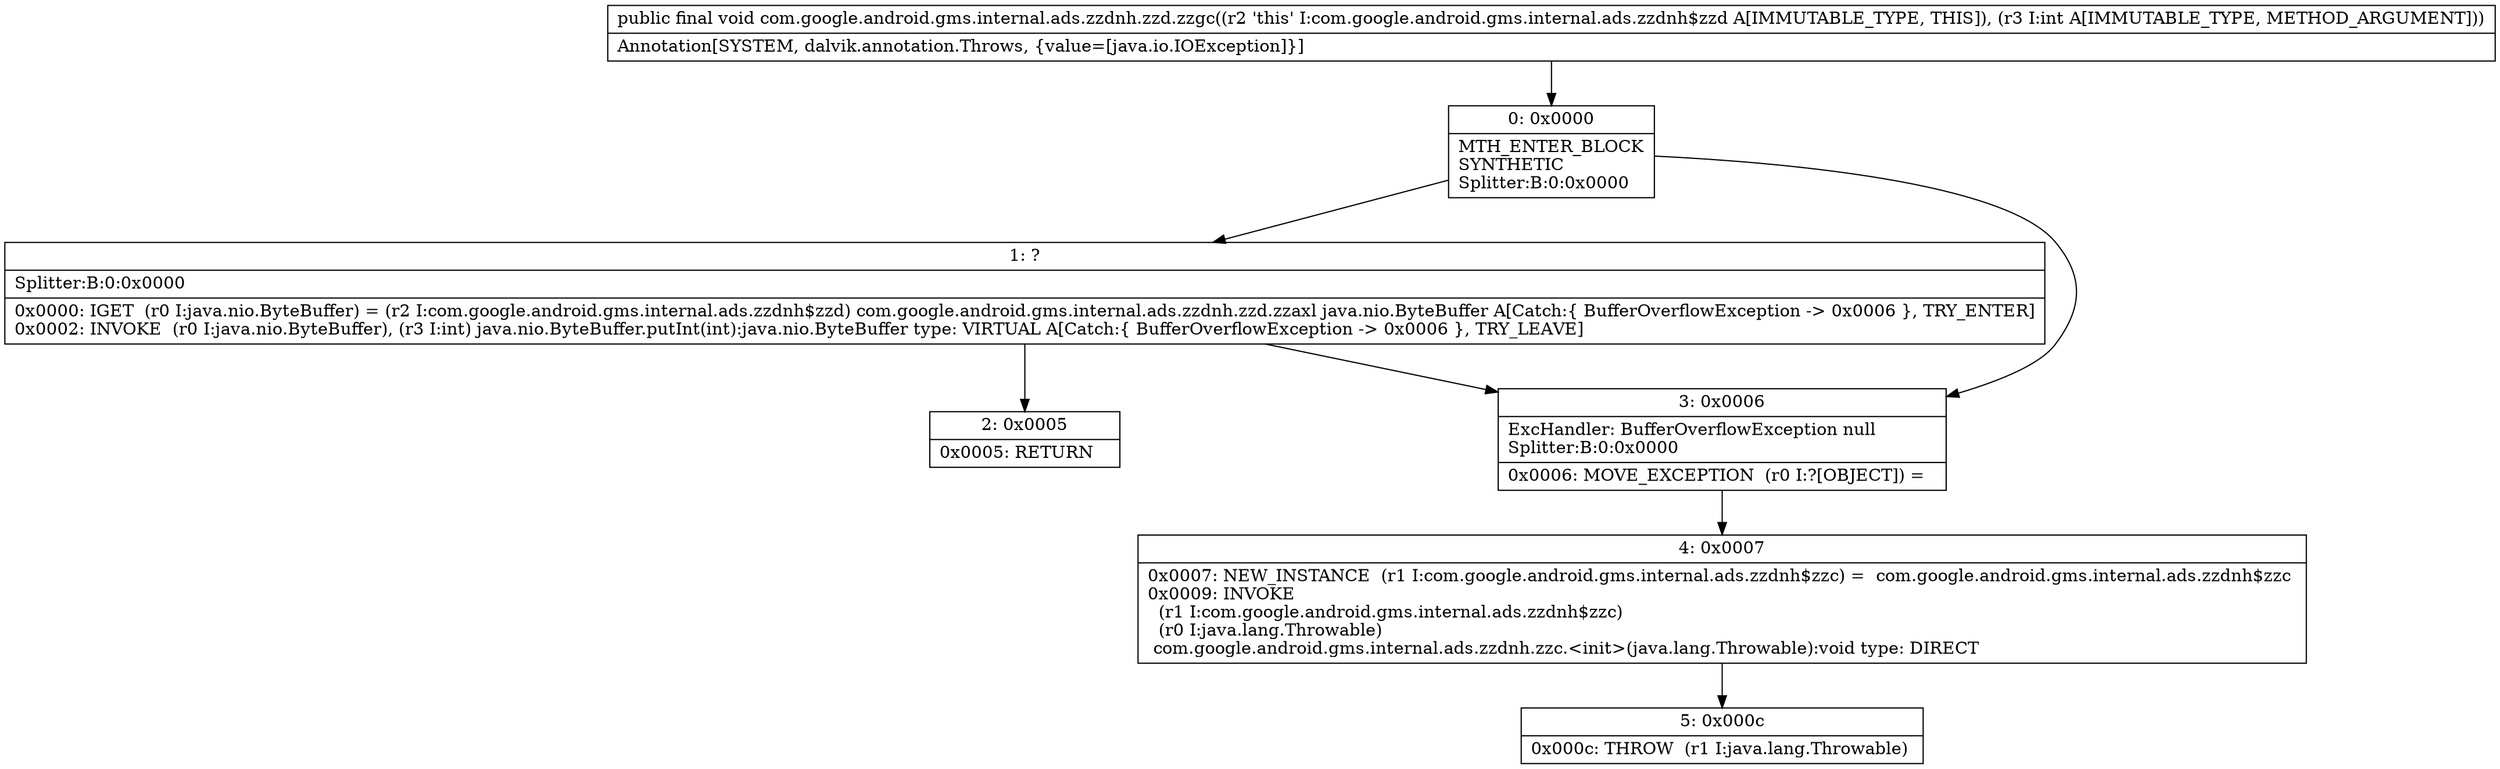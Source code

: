 digraph "CFG forcom.google.android.gms.internal.ads.zzdnh.zzd.zzgc(I)V" {
Node_0 [shape=record,label="{0\:\ 0x0000|MTH_ENTER_BLOCK\lSYNTHETIC\lSplitter:B:0:0x0000\l}"];
Node_1 [shape=record,label="{1\:\ ?|Splitter:B:0:0x0000\l|0x0000: IGET  (r0 I:java.nio.ByteBuffer) = (r2 I:com.google.android.gms.internal.ads.zzdnh$zzd) com.google.android.gms.internal.ads.zzdnh.zzd.zzaxl java.nio.ByteBuffer A[Catch:\{ BufferOverflowException \-\> 0x0006 \}, TRY_ENTER]\l0x0002: INVOKE  (r0 I:java.nio.ByteBuffer), (r3 I:int) java.nio.ByteBuffer.putInt(int):java.nio.ByteBuffer type: VIRTUAL A[Catch:\{ BufferOverflowException \-\> 0x0006 \}, TRY_LEAVE]\l}"];
Node_2 [shape=record,label="{2\:\ 0x0005|0x0005: RETURN   \l}"];
Node_3 [shape=record,label="{3\:\ 0x0006|ExcHandler: BufferOverflowException null\lSplitter:B:0:0x0000\l|0x0006: MOVE_EXCEPTION  (r0 I:?[OBJECT]) =  \l}"];
Node_4 [shape=record,label="{4\:\ 0x0007|0x0007: NEW_INSTANCE  (r1 I:com.google.android.gms.internal.ads.zzdnh$zzc) =  com.google.android.gms.internal.ads.zzdnh$zzc \l0x0009: INVOKE  \l  (r1 I:com.google.android.gms.internal.ads.zzdnh$zzc)\l  (r0 I:java.lang.Throwable)\l com.google.android.gms.internal.ads.zzdnh.zzc.\<init\>(java.lang.Throwable):void type: DIRECT \l}"];
Node_5 [shape=record,label="{5\:\ 0x000c|0x000c: THROW  (r1 I:java.lang.Throwable) \l}"];
MethodNode[shape=record,label="{public final void com.google.android.gms.internal.ads.zzdnh.zzd.zzgc((r2 'this' I:com.google.android.gms.internal.ads.zzdnh$zzd A[IMMUTABLE_TYPE, THIS]), (r3 I:int A[IMMUTABLE_TYPE, METHOD_ARGUMENT]))  | Annotation[SYSTEM, dalvik.annotation.Throws, \{value=[java.io.IOException]\}]\l}"];
MethodNode -> Node_0;
Node_0 -> Node_1;
Node_0 -> Node_3;
Node_1 -> Node_2;
Node_1 -> Node_3;
Node_3 -> Node_4;
Node_4 -> Node_5;
}

